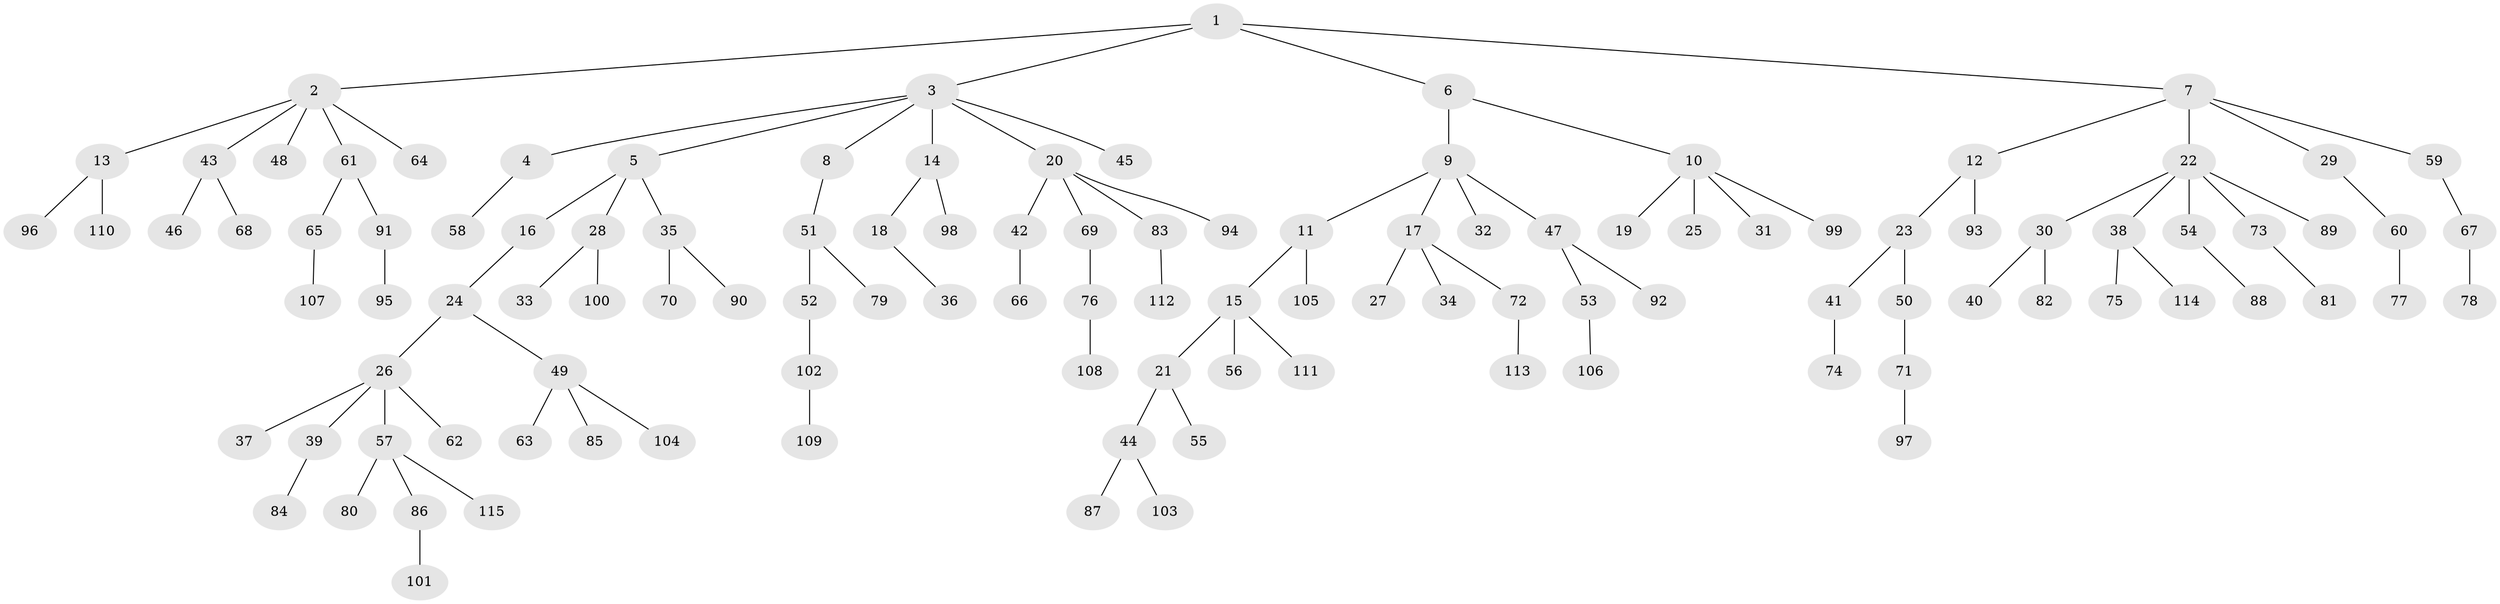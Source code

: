 // coarse degree distribution, {4: 0.07407407407407407, 3: 0.12345679012345678, 5: 0.04938271604938271, 2: 0.24691358024691357, 1: 0.49382716049382713, 6: 0.012345679012345678}
// Generated by graph-tools (version 1.1) at 2025/37/03/04/25 23:37:23]
// undirected, 115 vertices, 114 edges
graph export_dot {
  node [color=gray90,style=filled];
  1;
  2;
  3;
  4;
  5;
  6;
  7;
  8;
  9;
  10;
  11;
  12;
  13;
  14;
  15;
  16;
  17;
  18;
  19;
  20;
  21;
  22;
  23;
  24;
  25;
  26;
  27;
  28;
  29;
  30;
  31;
  32;
  33;
  34;
  35;
  36;
  37;
  38;
  39;
  40;
  41;
  42;
  43;
  44;
  45;
  46;
  47;
  48;
  49;
  50;
  51;
  52;
  53;
  54;
  55;
  56;
  57;
  58;
  59;
  60;
  61;
  62;
  63;
  64;
  65;
  66;
  67;
  68;
  69;
  70;
  71;
  72;
  73;
  74;
  75;
  76;
  77;
  78;
  79;
  80;
  81;
  82;
  83;
  84;
  85;
  86;
  87;
  88;
  89;
  90;
  91;
  92;
  93;
  94;
  95;
  96;
  97;
  98;
  99;
  100;
  101;
  102;
  103;
  104;
  105;
  106;
  107;
  108;
  109;
  110;
  111;
  112;
  113;
  114;
  115;
  1 -- 2;
  1 -- 3;
  1 -- 6;
  1 -- 7;
  2 -- 13;
  2 -- 43;
  2 -- 48;
  2 -- 61;
  2 -- 64;
  3 -- 4;
  3 -- 5;
  3 -- 8;
  3 -- 14;
  3 -- 20;
  3 -- 45;
  4 -- 58;
  5 -- 16;
  5 -- 28;
  5 -- 35;
  6 -- 9;
  6 -- 10;
  7 -- 12;
  7 -- 22;
  7 -- 29;
  7 -- 59;
  8 -- 51;
  9 -- 11;
  9 -- 17;
  9 -- 32;
  9 -- 47;
  10 -- 19;
  10 -- 25;
  10 -- 31;
  10 -- 99;
  11 -- 15;
  11 -- 105;
  12 -- 23;
  12 -- 93;
  13 -- 96;
  13 -- 110;
  14 -- 18;
  14 -- 98;
  15 -- 21;
  15 -- 56;
  15 -- 111;
  16 -- 24;
  17 -- 27;
  17 -- 34;
  17 -- 72;
  18 -- 36;
  20 -- 42;
  20 -- 69;
  20 -- 83;
  20 -- 94;
  21 -- 44;
  21 -- 55;
  22 -- 30;
  22 -- 38;
  22 -- 54;
  22 -- 73;
  22 -- 89;
  23 -- 41;
  23 -- 50;
  24 -- 26;
  24 -- 49;
  26 -- 37;
  26 -- 39;
  26 -- 57;
  26 -- 62;
  28 -- 33;
  28 -- 100;
  29 -- 60;
  30 -- 40;
  30 -- 82;
  35 -- 70;
  35 -- 90;
  38 -- 75;
  38 -- 114;
  39 -- 84;
  41 -- 74;
  42 -- 66;
  43 -- 46;
  43 -- 68;
  44 -- 87;
  44 -- 103;
  47 -- 53;
  47 -- 92;
  49 -- 63;
  49 -- 85;
  49 -- 104;
  50 -- 71;
  51 -- 52;
  51 -- 79;
  52 -- 102;
  53 -- 106;
  54 -- 88;
  57 -- 80;
  57 -- 86;
  57 -- 115;
  59 -- 67;
  60 -- 77;
  61 -- 65;
  61 -- 91;
  65 -- 107;
  67 -- 78;
  69 -- 76;
  71 -- 97;
  72 -- 113;
  73 -- 81;
  76 -- 108;
  83 -- 112;
  86 -- 101;
  91 -- 95;
  102 -- 109;
}
